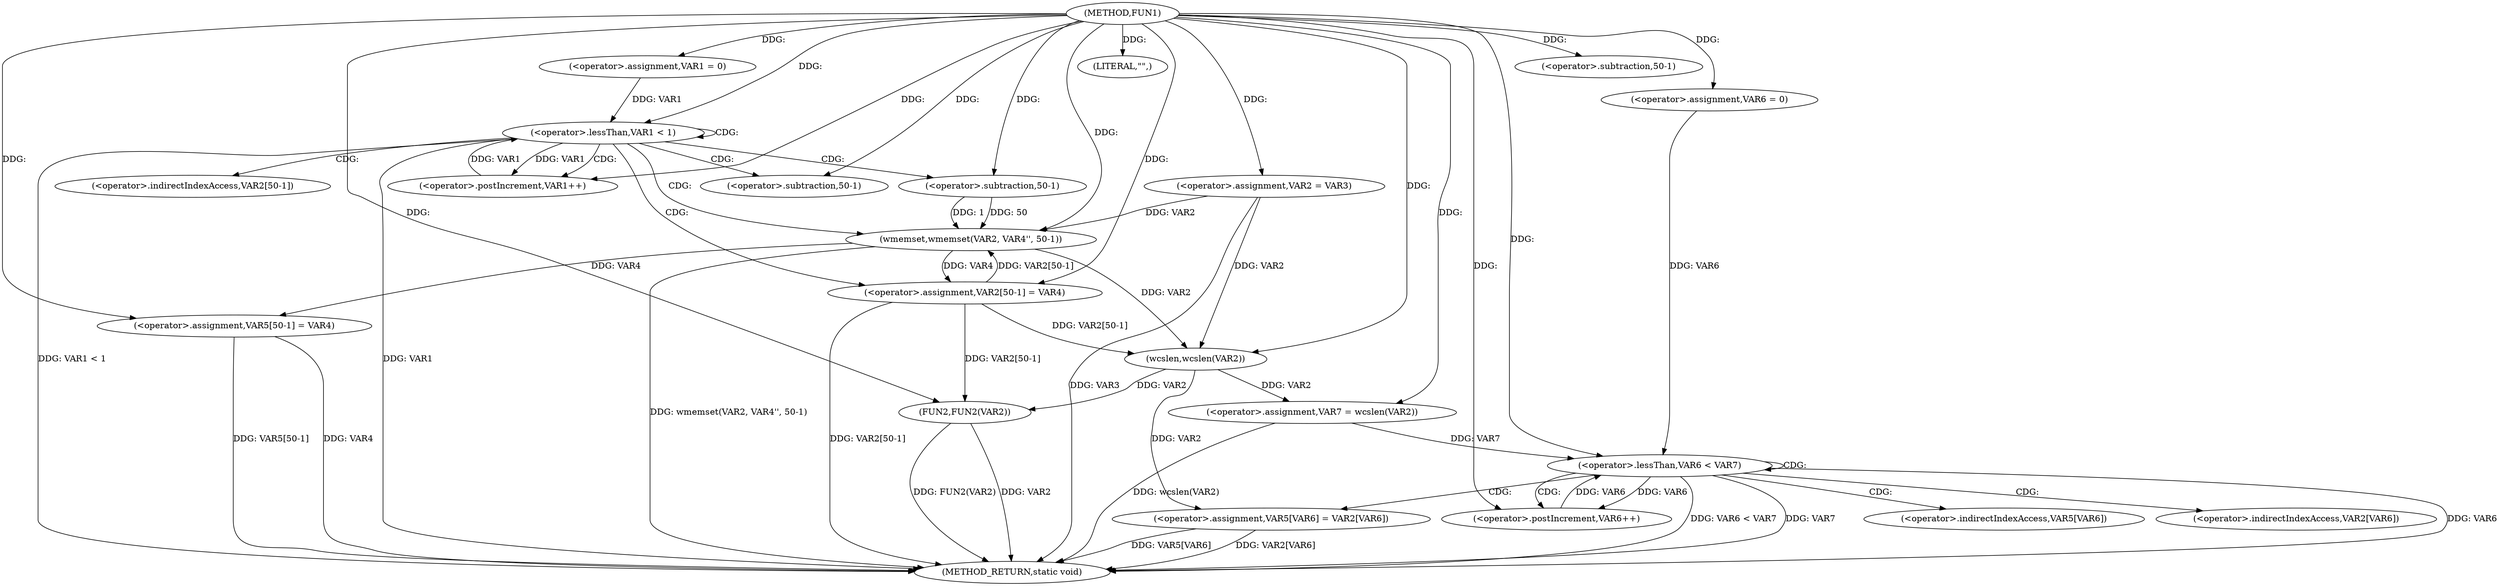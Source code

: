 digraph FUN1 {  
"1000100" [label = "(METHOD,FUN1)" ]
"1000165" [label = "(METHOD_RETURN,static void)" ]
"1000105" [label = "(<operator>.assignment,VAR2 = VAR3)" ]
"1000109" [label = "(<operator>.assignment,VAR1 = 0)" ]
"1000112" [label = "(<operator>.lessThan,VAR1 < 1)" ]
"1000115" [label = "(<operator>.postIncrement,VAR1++)" ]
"1000118" [label = "(wmemset,wmemset(VAR2, VAR4'', 50-1))" ]
"1000121" [label = "(<operator>.subtraction,50-1)" ]
"1000124" [label = "(<operator>.assignment,VAR2[50-1] = VAR4)" ]
"1000127" [label = "(<operator>.subtraction,50-1)" ]
"1000132" [label = "(LITERAL,\"\",)" ]
"1000135" [label = "(<operator>.assignment,VAR7 = wcslen(VAR2))" ]
"1000137" [label = "(wcslen,wcslen(VAR2))" ]
"1000140" [label = "(<operator>.assignment,VAR6 = 0)" ]
"1000143" [label = "(<operator>.lessThan,VAR6 < VAR7)" ]
"1000146" [label = "(<operator>.postIncrement,VAR6++)" ]
"1000149" [label = "(<operator>.assignment,VAR5[VAR6] = VAR2[VAR6])" ]
"1000156" [label = "(<operator>.assignment,VAR5[50-1] = VAR4)" ]
"1000159" [label = "(<operator>.subtraction,50-1)" ]
"1000163" [label = "(FUN2,FUN2(VAR2))" ]
"1000125" [label = "(<operator>.indirectIndexAccess,VAR2[50-1])" ]
"1000150" [label = "(<operator>.indirectIndexAccess,VAR5[VAR6])" ]
"1000153" [label = "(<operator>.indirectIndexAccess,VAR2[VAR6])" ]
  "1000163" -> "1000165"  [ label = "DDG: VAR2"] 
  "1000124" -> "1000165"  [ label = "DDG: VAR2[50-1]"] 
  "1000105" -> "1000165"  [ label = "DDG: VAR3"] 
  "1000156" -> "1000165"  [ label = "DDG: VAR5[50-1]"] 
  "1000143" -> "1000165"  [ label = "DDG: VAR6"] 
  "1000149" -> "1000165"  [ label = "DDG: VAR2[VAR6]"] 
  "1000118" -> "1000165"  [ label = "DDG: wmemset(VAR2, VAR4'', 50-1)"] 
  "1000112" -> "1000165"  [ label = "DDG: VAR1 < 1"] 
  "1000149" -> "1000165"  [ label = "DDG: VAR5[VAR6]"] 
  "1000112" -> "1000165"  [ label = "DDG: VAR1"] 
  "1000143" -> "1000165"  [ label = "DDG: VAR6 < VAR7"] 
  "1000143" -> "1000165"  [ label = "DDG: VAR7"] 
  "1000163" -> "1000165"  [ label = "DDG: FUN2(VAR2)"] 
  "1000156" -> "1000165"  [ label = "DDG: VAR4"] 
  "1000135" -> "1000165"  [ label = "DDG: wcslen(VAR2)"] 
  "1000100" -> "1000105"  [ label = "DDG: "] 
  "1000100" -> "1000109"  [ label = "DDG: "] 
  "1000109" -> "1000112"  [ label = "DDG: VAR1"] 
  "1000115" -> "1000112"  [ label = "DDG: VAR1"] 
  "1000100" -> "1000112"  [ label = "DDG: "] 
  "1000112" -> "1000115"  [ label = "DDG: VAR1"] 
  "1000100" -> "1000115"  [ label = "DDG: "] 
  "1000124" -> "1000118"  [ label = "DDG: VAR2[50-1]"] 
  "1000105" -> "1000118"  [ label = "DDG: VAR2"] 
  "1000100" -> "1000118"  [ label = "DDG: "] 
  "1000121" -> "1000118"  [ label = "DDG: 50"] 
  "1000121" -> "1000118"  [ label = "DDG: 1"] 
  "1000100" -> "1000121"  [ label = "DDG: "] 
  "1000118" -> "1000124"  [ label = "DDG: VAR4"] 
  "1000100" -> "1000124"  [ label = "DDG: "] 
  "1000100" -> "1000127"  [ label = "DDG: "] 
  "1000100" -> "1000132"  [ label = "DDG: "] 
  "1000137" -> "1000135"  [ label = "DDG: VAR2"] 
  "1000100" -> "1000135"  [ label = "DDG: "] 
  "1000124" -> "1000137"  [ label = "DDG: VAR2[50-1]"] 
  "1000118" -> "1000137"  [ label = "DDG: VAR2"] 
  "1000105" -> "1000137"  [ label = "DDG: VAR2"] 
  "1000100" -> "1000137"  [ label = "DDG: "] 
  "1000100" -> "1000140"  [ label = "DDG: "] 
  "1000140" -> "1000143"  [ label = "DDG: VAR6"] 
  "1000146" -> "1000143"  [ label = "DDG: VAR6"] 
  "1000100" -> "1000143"  [ label = "DDG: "] 
  "1000135" -> "1000143"  [ label = "DDG: VAR7"] 
  "1000143" -> "1000146"  [ label = "DDG: VAR6"] 
  "1000100" -> "1000146"  [ label = "DDG: "] 
  "1000137" -> "1000149"  [ label = "DDG: VAR2"] 
  "1000100" -> "1000156"  [ label = "DDG: "] 
  "1000118" -> "1000156"  [ label = "DDG: VAR4"] 
  "1000100" -> "1000159"  [ label = "DDG: "] 
  "1000124" -> "1000163"  [ label = "DDG: VAR2[50-1]"] 
  "1000137" -> "1000163"  [ label = "DDG: VAR2"] 
  "1000100" -> "1000163"  [ label = "DDG: "] 
  "1000112" -> "1000112"  [ label = "CDG: "] 
  "1000112" -> "1000121"  [ label = "CDG: "] 
  "1000112" -> "1000125"  [ label = "CDG: "] 
  "1000112" -> "1000127"  [ label = "CDG: "] 
  "1000112" -> "1000124"  [ label = "CDG: "] 
  "1000112" -> "1000115"  [ label = "CDG: "] 
  "1000112" -> "1000118"  [ label = "CDG: "] 
  "1000143" -> "1000153"  [ label = "CDG: "] 
  "1000143" -> "1000143"  [ label = "CDG: "] 
  "1000143" -> "1000150"  [ label = "CDG: "] 
  "1000143" -> "1000146"  [ label = "CDG: "] 
  "1000143" -> "1000149"  [ label = "CDG: "] 
}

